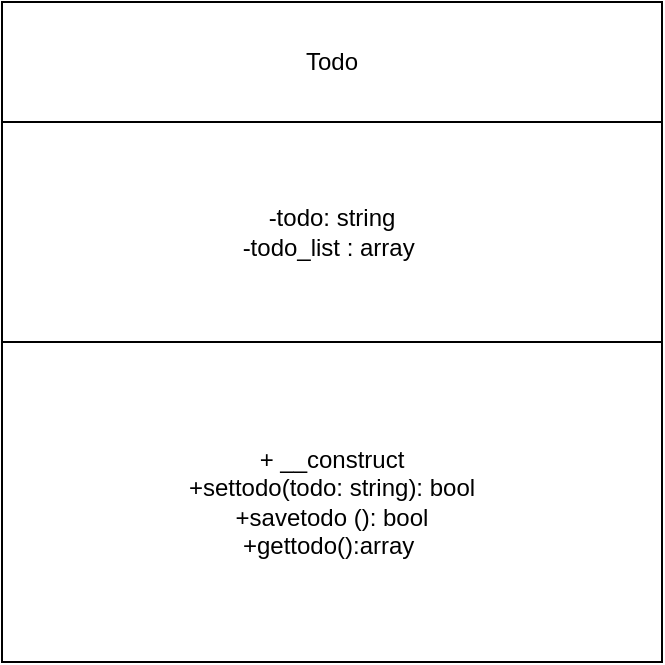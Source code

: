 <mxfile version="21.0.8" type="device"><diagram name="Sida-1" id="GnQiullcbfW1hlwyGwCN"><mxGraphModel dx="611" dy="623" grid="1" gridSize="10" guides="1" tooltips="1" connect="1" arrows="1" fold="1" page="1" pageScale="1" pageWidth="827" pageHeight="1169" math="0" shadow="0"><root><mxCell id="0"/><mxCell id="1" parent="0"/><mxCell id="hP2VI9v_qUJcTdCIDAvV-1" value="" style="whiteSpace=wrap;html=1;aspect=fixed;" vertex="1" parent="1"><mxGeometry x="150" y="80" width="330" height="330" as="geometry"/></mxCell><mxCell id="hP2VI9v_qUJcTdCIDAvV-2" value="Todo" style="rounded=0;whiteSpace=wrap;html=1;" vertex="1" parent="1"><mxGeometry x="150" y="80" width="330" height="60" as="geometry"/></mxCell><mxCell id="hP2VI9v_qUJcTdCIDAvV-3" value="-todo: string&lt;br&gt;-todo_list : array&amp;nbsp;" style="rounded=0;whiteSpace=wrap;html=1;" vertex="1" parent="1"><mxGeometry x="150" y="140" width="330" height="110" as="geometry"/></mxCell><mxCell id="hP2VI9v_qUJcTdCIDAvV-4" value="+ __construct&lt;br&gt;&lt;span style=&quot;background-color: initial;&quot;&gt;+settodo(todo: string): bool&lt;br&gt;+savetodo (): bool&lt;br&gt;+gettodo():array&amp;nbsp;&lt;/span&gt;" style="rounded=0;whiteSpace=wrap;html=1;" vertex="1" parent="1"><mxGeometry x="150" y="250" width="330" height="160" as="geometry"/></mxCell></root></mxGraphModel></diagram></mxfile>